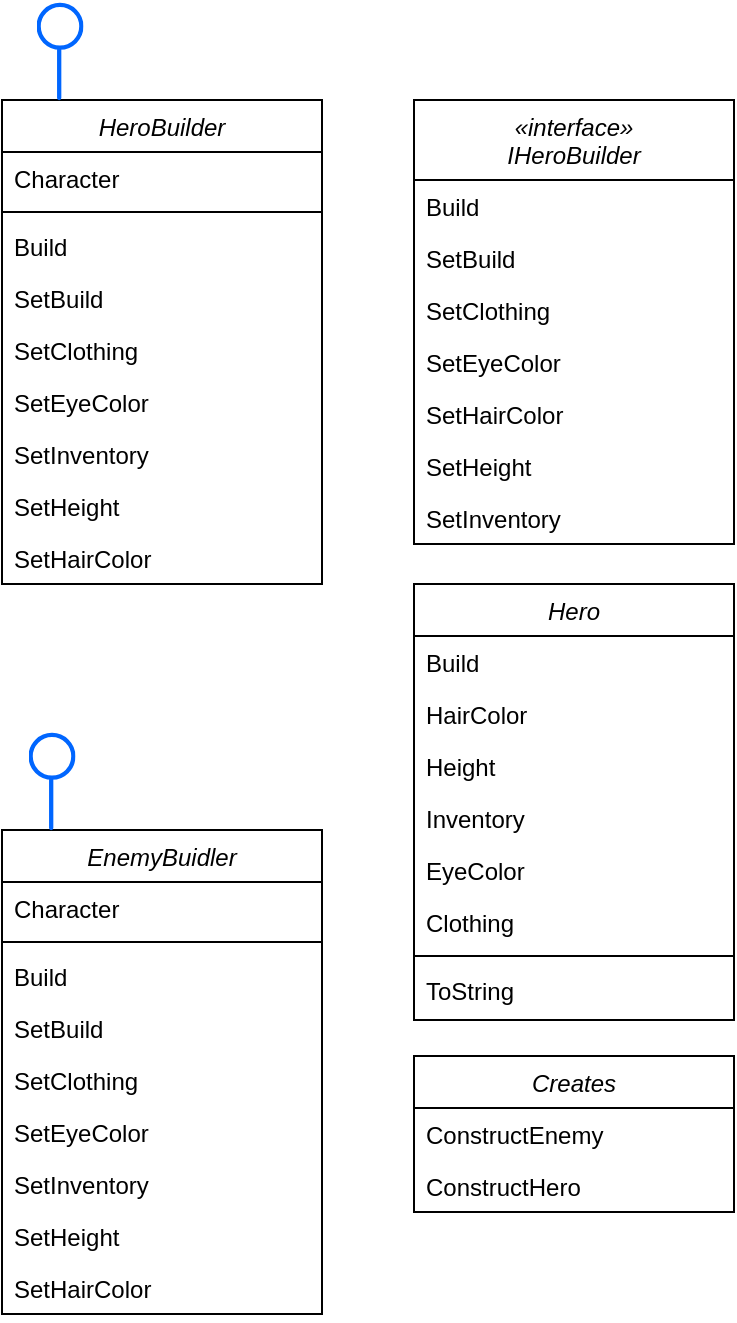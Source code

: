 <mxfile version="24.4.13" type="device">
  <diagram name="Сторінка-1" id="2y_BbeUvqxm0HFN-v39b">
    <mxGraphModel dx="1177" dy="1665" grid="0" gridSize="10" guides="1" tooltips="1" connect="1" arrows="1" fold="1" page="0" pageScale="1" pageWidth="827" pageHeight="1169" math="0" shadow="0">
      <root>
        <mxCell id="0" />
        <mxCell id="1" parent="0" />
        <mxCell id="0zDgvCDUidC_2vr7f-0b-1" value="HeroBuilder" style="swimlane;fontStyle=2;align=center;verticalAlign=top;childLayout=stackLayout;horizontal=1;startSize=26;horizontalStack=0;resizeParent=1;resizeLast=0;collapsible=1;marginBottom=0;rounded=0;shadow=0;strokeWidth=1;" vertex="1" parent="1">
          <mxGeometry x="-47" y="-411" width="160" height="242" as="geometry">
            <mxRectangle x="230" y="140" width="160" height="26" as="alternateBounds" />
          </mxGeometry>
        </mxCell>
        <mxCell id="0zDgvCDUidC_2vr7f-0b-2" value="Character" style="text;align=left;verticalAlign=top;spacingLeft=4;spacingRight=4;overflow=hidden;rotatable=0;points=[[0,0.5],[1,0.5]];portConstraint=eastwest;" vertex="1" parent="0zDgvCDUidC_2vr7f-0b-1">
          <mxGeometry y="26" width="160" height="26" as="geometry" />
        </mxCell>
        <mxCell id="0zDgvCDUidC_2vr7f-0b-3" value="" style="line;html=1;strokeWidth=1;align=left;verticalAlign=middle;spacingTop=-1;spacingLeft=3;spacingRight=3;rotatable=0;labelPosition=right;points=[];portConstraint=eastwest;" vertex="1" parent="0zDgvCDUidC_2vr7f-0b-1">
          <mxGeometry y="52" width="160" height="8" as="geometry" />
        </mxCell>
        <mxCell id="0zDgvCDUidC_2vr7f-0b-23" value="Build" style="text;align=left;verticalAlign=top;spacingLeft=4;spacingRight=4;overflow=hidden;rotatable=0;points=[[0,0.5],[1,0.5]];portConstraint=eastwest;" vertex="1" parent="0zDgvCDUidC_2vr7f-0b-1">
          <mxGeometry y="60" width="160" height="26" as="geometry" />
        </mxCell>
        <mxCell id="0zDgvCDUidC_2vr7f-0b-24" value="SetBuild" style="text;align=left;verticalAlign=top;spacingLeft=4;spacingRight=4;overflow=hidden;rotatable=0;points=[[0,0.5],[1,0.5]];portConstraint=eastwest;" vertex="1" parent="0zDgvCDUidC_2vr7f-0b-1">
          <mxGeometry y="86" width="160" height="26" as="geometry" />
        </mxCell>
        <mxCell id="0zDgvCDUidC_2vr7f-0b-25" value="SetClothing" style="text;align=left;verticalAlign=top;spacingLeft=4;spacingRight=4;overflow=hidden;rotatable=0;points=[[0,0.5],[1,0.5]];portConstraint=eastwest;" vertex="1" parent="0zDgvCDUidC_2vr7f-0b-1">
          <mxGeometry y="112" width="160" height="26" as="geometry" />
        </mxCell>
        <mxCell id="0zDgvCDUidC_2vr7f-0b-26" value="SetEyeColor" style="text;align=left;verticalAlign=top;spacingLeft=4;spacingRight=4;overflow=hidden;rotatable=0;points=[[0,0.5],[1,0.5]];portConstraint=eastwest;" vertex="1" parent="0zDgvCDUidC_2vr7f-0b-1">
          <mxGeometry y="138" width="160" height="26" as="geometry" />
        </mxCell>
        <mxCell id="0zDgvCDUidC_2vr7f-0b-29" value="SetInventory" style="text;align=left;verticalAlign=top;spacingLeft=4;spacingRight=4;overflow=hidden;rotatable=0;points=[[0,0.5],[1,0.5]];portConstraint=eastwest;" vertex="1" parent="0zDgvCDUidC_2vr7f-0b-1">
          <mxGeometry y="164" width="160" height="26" as="geometry" />
        </mxCell>
        <mxCell id="0zDgvCDUidC_2vr7f-0b-28" value="SetHeight" style="text;align=left;verticalAlign=top;spacingLeft=4;spacingRight=4;overflow=hidden;rotatable=0;points=[[0,0.5],[1,0.5]];portConstraint=eastwest;" vertex="1" parent="0zDgvCDUidC_2vr7f-0b-1">
          <mxGeometry y="190" width="160" height="26" as="geometry" />
        </mxCell>
        <mxCell id="0zDgvCDUidC_2vr7f-0b-27" value="SetHairColor" style="text;align=left;verticalAlign=top;spacingLeft=4;spacingRight=4;overflow=hidden;rotatable=0;points=[[0,0.5],[1,0.5]];portConstraint=eastwest;" vertex="1" parent="0zDgvCDUidC_2vr7f-0b-1">
          <mxGeometry y="216" width="160" height="26" as="geometry" />
        </mxCell>
        <mxCell id="0zDgvCDUidC_2vr7f-0b-8" value="«interface»&#xa;IHeroBuilder" style="swimlane;fontStyle=2;align=center;verticalAlign=top;childLayout=stackLayout;horizontal=1;startSize=40;horizontalStack=0;resizeParent=1;resizeLast=0;collapsible=1;marginBottom=0;rounded=0;shadow=0;strokeWidth=1;" vertex="1" parent="1">
          <mxGeometry x="159" y="-411" width="160" height="222" as="geometry">
            <mxRectangle x="230" y="140" width="160" height="26" as="alternateBounds" />
          </mxGeometry>
        </mxCell>
        <mxCell id="0zDgvCDUidC_2vr7f-0b-9" value="Build" style="text;align=left;verticalAlign=top;spacingLeft=4;spacingRight=4;overflow=hidden;rotatable=0;points=[[0,0.5],[1,0.5]];portConstraint=eastwest;" vertex="1" parent="0zDgvCDUidC_2vr7f-0b-8">
          <mxGeometry y="40" width="160" height="26" as="geometry" />
        </mxCell>
        <mxCell id="0zDgvCDUidC_2vr7f-0b-13" value="SetBuild" style="text;align=left;verticalAlign=top;spacingLeft=4;spacingRight=4;overflow=hidden;rotatable=0;points=[[0,0.5],[1,0.5]];portConstraint=eastwest;" vertex="1" parent="0zDgvCDUidC_2vr7f-0b-8">
          <mxGeometry y="66" width="160" height="26" as="geometry" />
        </mxCell>
        <mxCell id="0zDgvCDUidC_2vr7f-0b-12" value="SetClothing" style="text;align=left;verticalAlign=top;spacingLeft=4;spacingRight=4;overflow=hidden;rotatable=0;points=[[0,0.5],[1,0.5]];portConstraint=eastwest;" vertex="1" parent="0zDgvCDUidC_2vr7f-0b-8">
          <mxGeometry y="92" width="160" height="26" as="geometry" />
        </mxCell>
        <mxCell id="0zDgvCDUidC_2vr7f-0b-11" value="SetEyeColor" style="text;align=left;verticalAlign=top;spacingLeft=4;spacingRight=4;overflow=hidden;rotatable=0;points=[[0,0.5],[1,0.5]];portConstraint=eastwest;" vertex="1" parent="0zDgvCDUidC_2vr7f-0b-8">
          <mxGeometry y="118" width="160" height="26" as="geometry" />
        </mxCell>
        <mxCell id="0zDgvCDUidC_2vr7f-0b-14" value="SetHairColor" style="text;align=left;verticalAlign=top;spacingLeft=4;spacingRight=4;overflow=hidden;rotatable=0;points=[[0,0.5],[1,0.5]];portConstraint=eastwest;" vertex="1" parent="0zDgvCDUidC_2vr7f-0b-8">
          <mxGeometry y="144" width="160" height="26" as="geometry" />
        </mxCell>
        <mxCell id="0zDgvCDUidC_2vr7f-0b-22" value="SetHeight" style="text;align=left;verticalAlign=top;spacingLeft=4;spacingRight=4;overflow=hidden;rotatable=0;points=[[0,0.5],[1,0.5]];portConstraint=eastwest;" vertex="1" parent="0zDgvCDUidC_2vr7f-0b-8">
          <mxGeometry y="170" width="160" height="26" as="geometry" />
        </mxCell>
        <mxCell id="0zDgvCDUidC_2vr7f-0b-10" value="SetInventory" style="text;align=left;verticalAlign=top;spacingLeft=4;spacingRight=4;overflow=hidden;rotatable=0;points=[[0,0.5],[1,0.5]];portConstraint=eastwest;" vertex="1" parent="0zDgvCDUidC_2vr7f-0b-8">
          <mxGeometry y="196" width="160" height="26" as="geometry" />
        </mxCell>
        <mxCell id="0zDgvCDUidC_2vr7f-0b-30" value="EnemyBuidler" style="swimlane;fontStyle=2;align=center;verticalAlign=top;childLayout=stackLayout;horizontal=1;startSize=26;horizontalStack=0;resizeParent=1;resizeLast=0;collapsible=1;marginBottom=0;rounded=0;shadow=0;strokeWidth=1;" vertex="1" parent="1">
          <mxGeometry x="-47" y="-46" width="160" height="242" as="geometry">
            <mxRectangle x="230" y="140" width="160" height="26" as="alternateBounds" />
          </mxGeometry>
        </mxCell>
        <mxCell id="0zDgvCDUidC_2vr7f-0b-31" value="Character" style="text;align=left;verticalAlign=top;spacingLeft=4;spacingRight=4;overflow=hidden;rotatable=0;points=[[0,0.5],[1,0.5]];portConstraint=eastwest;" vertex="1" parent="0zDgvCDUidC_2vr7f-0b-30">
          <mxGeometry y="26" width="160" height="26" as="geometry" />
        </mxCell>
        <mxCell id="0zDgvCDUidC_2vr7f-0b-32" value="" style="line;html=1;strokeWidth=1;align=left;verticalAlign=middle;spacingTop=-1;spacingLeft=3;spacingRight=3;rotatable=0;labelPosition=right;points=[];portConstraint=eastwest;" vertex="1" parent="0zDgvCDUidC_2vr7f-0b-30">
          <mxGeometry y="52" width="160" height="8" as="geometry" />
        </mxCell>
        <mxCell id="0zDgvCDUidC_2vr7f-0b-33" value="Build" style="text;align=left;verticalAlign=top;spacingLeft=4;spacingRight=4;overflow=hidden;rotatable=0;points=[[0,0.5],[1,0.5]];portConstraint=eastwest;" vertex="1" parent="0zDgvCDUidC_2vr7f-0b-30">
          <mxGeometry y="60" width="160" height="26" as="geometry" />
        </mxCell>
        <mxCell id="0zDgvCDUidC_2vr7f-0b-34" value="SetBuild" style="text;align=left;verticalAlign=top;spacingLeft=4;spacingRight=4;overflow=hidden;rotatable=0;points=[[0,0.5],[1,0.5]];portConstraint=eastwest;" vertex="1" parent="0zDgvCDUidC_2vr7f-0b-30">
          <mxGeometry y="86" width="160" height="26" as="geometry" />
        </mxCell>
        <mxCell id="0zDgvCDUidC_2vr7f-0b-35" value="SetClothing" style="text;align=left;verticalAlign=top;spacingLeft=4;spacingRight=4;overflow=hidden;rotatable=0;points=[[0,0.5],[1,0.5]];portConstraint=eastwest;" vertex="1" parent="0zDgvCDUidC_2vr7f-0b-30">
          <mxGeometry y="112" width="160" height="26" as="geometry" />
        </mxCell>
        <mxCell id="0zDgvCDUidC_2vr7f-0b-36" value="SetEyeColor" style="text;align=left;verticalAlign=top;spacingLeft=4;spacingRight=4;overflow=hidden;rotatable=0;points=[[0,0.5],[1,0.5]];portConstraint=eastwest;" vertex="1" parent="0zDgvCDUidC_2vr7f-0b-30">
          <mxGeometry y="138" width="160" height="26" as="geometry" />
        </mxCell>
        <mxCell id="0zDgvCDUidC_2vr7f-0b-37" value="SetInventory" style="text;align=left;verticalAlign=top;spacingLeft=4;spacingRight=4;overflow=hidden;rotatable=0;points=[[0,0.5],[1,0.5]];portConstraint=eastwest;" vertex="1" parent="0zDgvCDUidC_2vr7f-0b-30">
          <mxGeometry y="164" width="160" height="26" as="geometry" />
        </mxCell>
        <mxCell id="0zDgvCDUidC_2vr7f-0b-38" value="SetHeight" style="text;align=left;verticalAlign=top;spacingLeft=4;spacingRight=4;overflow=hidden;rotatable=0;points=[[0,0.5],[1,0.5]];portConstraint=eastwest;" vertex="1" parent="0zDgvCDUidC_2vr7f-0b-30">
          <mxGeometry y="190" width="160" height="26" as="geometry" />
        </mxCell>
        <mxCell id="0zDgvCDUidC_2vr7f-0b-39" value="SetHairColor" style="text;align=left;verticalAlign=top;spacingLeft=4;spacingRight=4;overflow=hidden;rotatable=0;points=[[0,0.5],[1,0.5]];portConstraint=eastwest;" vertex="1" parent="0zDgvCDUidC_2vr7f-0b-30">
          <mxGeometry y="216" width="160" height="26" as="geometry" />
        </mxCell>
        <mxCell id="0zDgvCDUidC_2vr7f-0b-40" value="Hero" style="swimlane;fontStyle=2;align=center;verticalAlign=top;childLayout=stackLayout;horizontal=1;startSize=26;horizontalStack=0;resizeParent=1;resizeLast=0;collapsible=1;marginBottom=0;rounded=0;shadow=0;strokeWidth=1;" vertex="1" parent="1">
          <mxGeometry x="159" y="-169" width="160" height="218" as="geometry">
            <mxRectangle x="230" y="140" width="160" height="26" as="alternateBounds" />
          </mxGeometry>
        </mxCell>
        <mxCell id="0zDgvCDUidC_2vr7f-0b-50" value="Build" style="text;align=left;verticalAlign=top;spacingLeft=4;spacingRight=4;overflow=hidden;rotatable=0;points=[[0,0.5],[1,0.5]];portConstraint=eastwest;" vertex="1" parent="0zDgvCDUidC_2vr7f-0b-40">
          <mxGeometry y="26" width="160" height="26" as="geometry" />
        </mxCell>
        <mxCell id="0zDgvCDUidC_2vr7f-0b-55" value="HairColor" style="text;align=left;verticalAlign=top;spacingLeft=4;spacingRight=4;overflow=hidden;rotatable=0;points=[[0,0.5],[1,0.5]];portConstraint=eastwest;" vertex="1" parent="0zDgvCDUidC_2vr7f-0b-40">
          <mxGeometry y="52" width="160" height="26" as="geometry" />
        </mxCell>
        <mxCell id="0zDgvCDUidC_2vr7f-0b-54" value="Height" style="text;align=left;verticalAlign=top;spacingLeft=4;spacingRight=4;overflow=hidden;rotatable=0;points=[[0,0.5],[1,0.5]];portConstraint=eastwest;" vertex="1" parent="0zDgvCDUidC_2vr7f-0b-40">
          <mxGeometry y="78" width="160" height="26" as="geometry" />
        </mxCell>
        <mxCell id="0zDgvCDUidC_2vr7f-0b-53" value="Inventory" style="text;align=left;verticalAlign=top;spacingLeft=4;spacingRight=4;overflow=hidden;rotatable=0;points=[[0,0.5],[1,0.5]];portConstraint=eastwest;" vertex="1" parent="0zDgvCDUidC_2vr7f-0b-40">
          <mxGeometry y="104" width="160" height="26" as="geometry" />
        </mxCell>
        <mxCell id="0zDgvCDUidC_2vr7f-0b-52" value="EyeColor" style="text;align=left;verticalAlign=top;spacingLeft=4;spacingRight=4;overflow=hidden;rotatable=0;points=[[0,0.5],[1,0.5]];portConstraint=eastwest;" vertex="1" parent="0zDgvCDUidC_2vr7f-0b-40">
          <mxGeometry y="130" width="160" height="26" as="geometry" />
        </mxCell>
        <mxCell id="0zDgvCDUidC_2vr7f-0b-51" value="Clothing" style="text;align=left;verticalAlign=top;spacingLeft=4;spacingRight=4;overflow=hidden;rotatable=0;points=[[0,0.5],[1,0.5]];portConstraint=eastwest;" vertex="1" parent="0zDgvCDUidC_2vr7f-0b-40">
          <mxGeometry y="156" width="160" height="26" as="geometry" />
        </mxCell>
        <mxCell id="0zDgvCDUidC_2vr7f-0b-42" value="" style="line;html=1;strokeWidth=1;align=left;verticalAlign=middle;spacingTop=-1;spacingLeft=3;spacingRight=3;rotatable=0;labelPosition=right;points=[];portConstraint=eastwest;" vertex="1" parent="0zDgvCDUidC_2vr7f-0b-40">
          <mxGeometry y="182" width="160" height="8" as="geometry" />
        </mxCell>
        <mxCell id="0zDgvCDUidC_2vr7f-0b-43" value="ToString" style="text;align=left;verticalAlign=top;spacingLeft=4;spacingRight=4;overflow=hidden;rotatable=0;points=[[0,0.5],[1,0.5]];portConstraint=eastwest;" vertex="1" parent="0zDgvCDUidC_2vr7f-0b-40">
          <mxGeometry y="190" width="160" height="26" as="geometry" />
        </mxCell>
        <mxCell id="0zDgvCDUidC_2vr7f-0b-56" value="Creates" style="swimlane;fontStyle=2;align=center;verticalAlign=top;childLayout=stackLayout;horizontal=1;startSize=26;horizontalStack=0;resizeParent=1;resizeLast=0;collapsible=1;marginBottom=0;rounded=0;shadow=0;strokeWidth=1;" vertex="1" parent="1">
          <mxGeometry x="159" y="67" width="160" height="78" as="geometry">
            <mxRectangle x="230" y="140" width="160" height="26" as="alternateBounds" />
          </mxGeometry>
        </mxCell>
        <mxCell id="0zDgvCDUidC_2vr7f-0b-57" value="ConstructEnemy" style="text;align=left;verticalAlign=top;spacingLeft=4;spacingRight=4;overflow=hidden;rotatable=0;points=[[0,0.5],[1,0.5]];portConstraint=eastwest;" vertex="1" parent="0zDgvCDUidC_2vr7f-0b-56">
          <mxGeometry y="26" width="160" height="26" as="geometry" />
        </mxCell>
        <mxCell id="0zDgvCDUidC_2vr7f-0b-58" value="ConstructHero" style="text;align=left;verticalAlign=top;spacingLeft=4;spacingRight=4;overflow=hidden;rotatable=0;points=[[0,0.5],[1,0.5]];portConstraint=eastwest;" vertex="1" parent="0zDgvCDUidC_2vr7f-0b-56">
          <mxGeometry y="52" width="160" height="26" as="geometry" />
        </mxCell>
        <mxCell id="0zDgvCDUidC_2vr7f-0b-65" value="" style="image;aspect=fixed;perimeter=ellipsePerimeter;html=1;align=center;shadow=0;dashed=0;spacingTop=3;image=img/lib/active_directory/interface.svg;rotation=-90;" vertex="1" parent="1">
          <mxGeometry x="-47" y="-82" width="50" height="23.5" as="geometry" />
        </mxCell>
        <mxCell id="0zDgvCDUidC_2vr7f-0b-67" value="" style="image;aspect=fixed;perimeter=ellipsePerimeter;html=1;align=center;shadow=0;dashed=0;spacingTop=3;image=img/lib/active_directory/interface.svg;rotation=-90;" vertex="1" parent="1">
          <mxGeometry x="-43" y="-447" width="50" height="23.5" as="geometry" />
        </mxCell>
      </root>
    </mxGraphModel>
  </diagram>
</mxfile>

